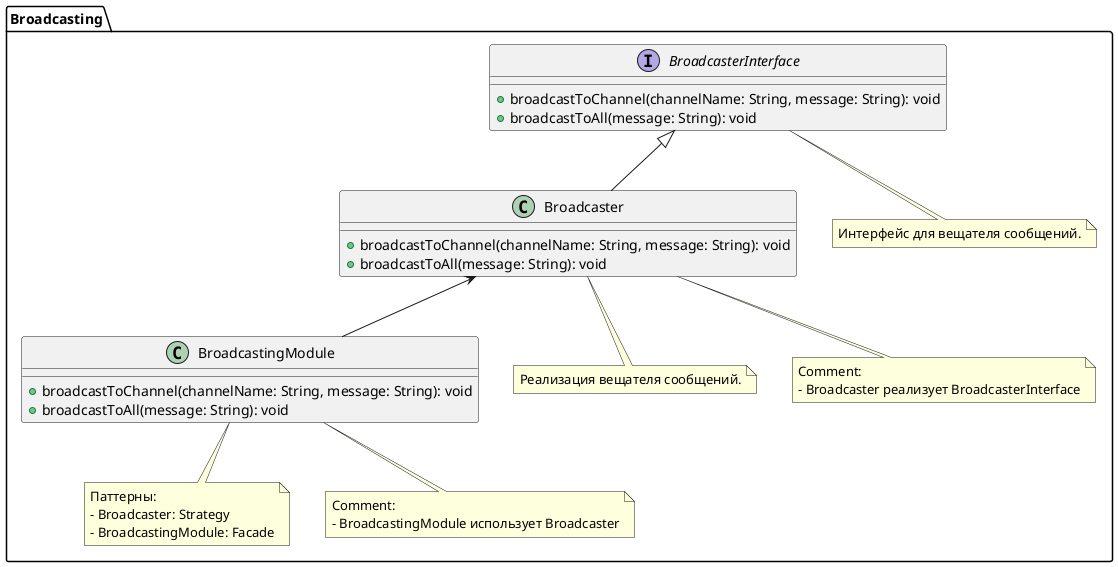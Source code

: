 @startuml

top to bottom direction

namespace Broadcasting {
    interface BroadcasterInterface {
        +broadcastToChannel(channelName: String, message: String): void
        +broadcastToAll(message: String): void
    }

    class Broadcaster {
        +broadcastToChannel(channelName: String, message: String): void
        +broadcastToAll(message: String): void
    }

    class BroadcastingModule {
        +broadcastToChannel(channelName: String, message: String): void
        +broadcastToAll(message: String): void
    }

    BroadcasterInterface <|-- Broadcaster
    Broadcaster <-- BroadcastingModule

    note bottom of BroadcasterInterface
      Интерфейс для вещателя сообщений.
    end note

    note bottom of Broadcaster
      Реализация вещателя сообщений.
    end note

    note bottom of BroadcastingModule
      Паттерны:
      - Broadcaster: Strategy
      - BroadcastingModule: Facade
    end note

    note bottom of Broadcaster
      Comment:
      - Broadcaster реализует BroadcasterInterface
    end note

    note bottom of BroadcastingModule
      Comment:
      - BroadcastingModule использует Broadcaster
    end note
}

@enduml
